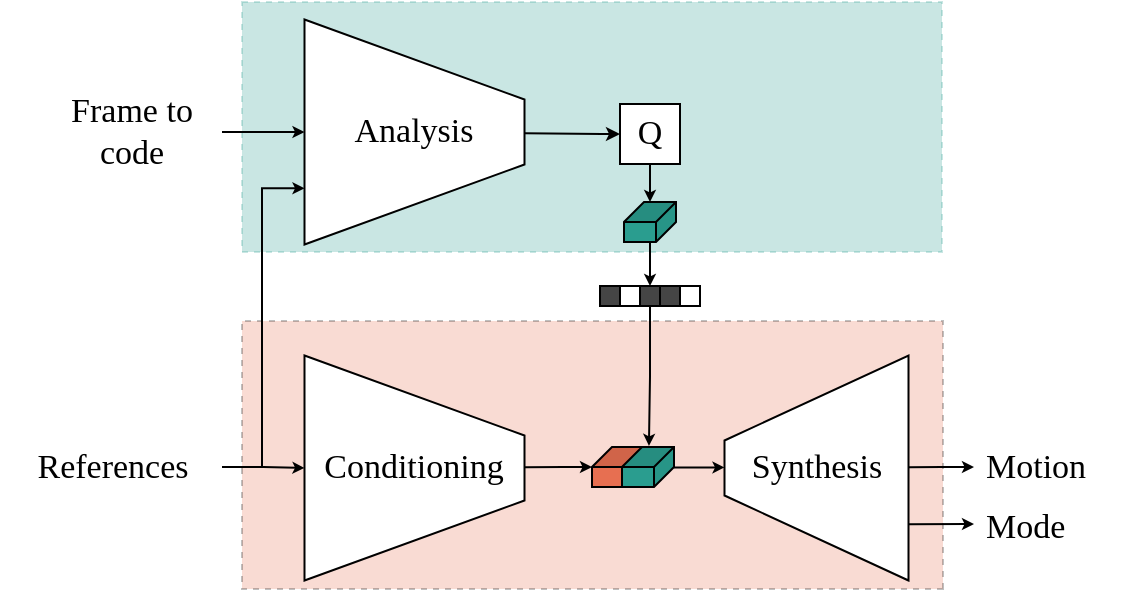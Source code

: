 <mxfile version="15.6.6" type="device"><diagram id="x5nyCVbzvxj87RiHNM_N" name="Page-1"><mxGraphModel dx="679" dy="1523" grid="1" gridSize="10" guides="1" tooltips="1" connect="1" arrows="1" fold="1" page="1" pageScale="1" pageWidth="827" pageHeight="1169" math="1" shadow="0"><root><mxCell id="0"/><mxCell id="1" parent="0"/><mxCell id="dVJc-ff-XaMUtBizI61V-1" value="" style="rounded=0;whiteSpace=wrap;html=1;fontFamily=Raleway;fontSize=17;strokeWidth=1;dashed=1;opacity=25;perimeterSpacing=0;rotation=-180;strokeColor=default;fillColor=#E76F51;fontStyle=0;fontColor=default;labelBackgroundColor=default;" parent="1" vertex="1"><mxGeometry x="200" y="89.5" width="350.5" height="134" as="geometry"/></mxCell><mxCell id="FuKukY_1CJBOPl5QWAVC-3" value="" style="shape=cube;whiteSpace=wrap;html=1;boundedLbl=1;backgroundOutline=1;darkOpacity=0.05;darkOpacity2=0.1;size=10;direction=south;perimeterSpacing=0;shadow=0;sketch=0;strokeWidth=1;fillColor=#E76F51;fontStyle=0" parent="1" vertex="1"><mxGeometry x="375" y="152.5" width="26" height="20" as="geometry"/></mxCell><mxCell id="FuKukY_1CJBOPl5QWAVC-4" style="edgeStyle=orthogonalEdgeStyle;rounded=0;orthogonalLoop=1;jettySize=auto;html=1;fontSize=21;endSize=3;strokeWidth=1;fontStyle=0;entryX=0;entryY=0;entryDx=10;entryDy=26.0;entryPerimeter=0;" parent="1" source="FuKukY_1CJBOPl5QWAVC-5" target="FuKukY_1CJBOPl5QWAVC-3" edge="1"><mxGeometry relative="1" as="geometry"><Array as="points"><mxPoint x="361" y="163"/></Array><mxPoint x="350" y="163" as="targetPoint"/></mxGeometry></mxCell><mxCell id="FuKukY_1CJBOPl5QWAVC-5" value="&lt;span style=&quot;font-size: 17px&quot;&gt;&lt;font style=&quot;font-size: 17px&quot; face=&quot;Raleway&quot;&gt;Conditioning&lt;/font&gt;&lt;/span&gt;" style="shape=trapezoid;perimeter=trapezoidPerimeter;whiteSpace=wrap;html=1;fixedSize=1;rotation=90;horizontal=0;fontSize=17;size=40;strokeWidth=1;fontStyle=0" parent="1" vertex="1"><mxGeometry x="230" y="108" width="112.5" height="110" as="geometry"/></mxCell><mxCell id="dVJc-ff-XaMUtBizI61V-3" value="" style="rounded=0;whiteSpace=wrap;html=1;fontFamily=Raleway;fontSize=17;strokeColor=#2A9D8F;strokeWidth=1;dashed=1;fillColor=#2A9D8F;opacity=25;perimeterSpacing=0;fontStyle=0;fontColor=default;" parent="1" vertex="1"><mxGeometry x="200" y="-70" width="350" height="125" as="geometry"/></mxCell><mxCell id="dVJc-ff-XaMUtBizI61V-5" style="edgeStyle=orthogonalEdgeStyle;rounded=0;orthogonalLoop=1;jettySize=auto;html=1;entryX=0;entryY=0.5;entryDx=0;entryDy=0;fontSize=17;strokeWidth=1;endSize=4;fontStyle=0" parent="1" source="dVJc-ff-XaMUtBizI61V-6" target="dVJc-ff-XaMUtBizI61V-10" edge="1"><mxGeometry relative="1" as="geometry"><Array as="points"><mxPoint x="380" y="-4"/></Array></mxGeometry></mxCell><mxCell id="wRGdmiUi9rNJZTB1oLYi-3" style="edgeStyle=orthogonalEdgeStyle;rounded=0;orthogonalLoop=1;jettySize=auto;html=1;fontFamily=Raleway;exitX=1;exitY=0.5;exitDx=0;exitDy=0;endSize=3;strokeColor=default;labelBackgroundColor=default;fontColor=default;" parent="1" source="dVJc-ff-XaMUtBizI61V-114" target="dVJc-ff-XaMUtBizI61V-6" edge="1"><mxGeometry relative="1" as="geometry"/></mxCell><mxCell id="dVJc-ff-XaMUtBizI61V-6" value="&lt;span style=&quot;font-size: 17px;&quot;&gt;&lt;font style=&quot;font-size: 17px;&quot; face=&quot;Raleway&quot;&gt;Analysis&lt;/font&gt;&lt;/span&gt;" style="shape=trapezoid;perimeter=trapezoidPerimeter;whiteSpace=wrap;html=1;fixedSize=1;rotation=90;horizontal=0;fontSize=17;size=40;strokeWidth=1;fontStyle=0" parent="1" vertex="1"><mxGeometry x="230" y="-60" width="112.5" height="110" as="geometry"/></mxCell><mxCell id="dVJc-ff-XaMUtBizI61V-30" style="edgeStyle=orthogonalEdgeStyle;rounded=0;orthogonalLoop=1;jettySize=auto;html=1;entryX=0;entryY=0.5;entryDx=0;entryDy=0;strokeWidth=1;endSize=3;fontStyle=0;strokeColor=default;labelBackgroundColor=default;fontColor=default;" parent="1" source="dVJc-ff-XaMUtBizI61V-8" edge="1"><mxGeometry relative="1" as="geometry"><Array as="points"><mxPoint x="550" y="163"/></Array><mxPoint x="566" y="162.5" as="targetPoint"/></mxGeometry></mxCell><mxCell id="-Os-trmazJdgMfm5-Dlh-6" style="edgeStyle=orthogonalEdgeStyle;rounded=0;orthogonalLoop=1;jettySize=auto;html=1;exitX=0.25;exitY=1;exitDx=0;exitDy=0;labelBackgroundColor=default;fontSize=17;fontColor=default;endSize=3;strokeColor=default;" parent="1" source="dVJc-ff-XaMUtBizI61V-8" edge="1"><mxGeometry relative="1" as="geometry"><mxPoint x="566" y="191" as="targetPoint"/><Array as="points"><mxPoint x="533" y="191"/><mxPoint x="533" y="191"/></Array></mxGeometry></mxCell><mxCell id="dVJc-ff-XaMUtBizI61V-8" value="&lt;span style=&quot;font-size: 17px&quot;&gt;&lt;font style=&quot;font-size: 17px&quot; face=&quot;Raleway&quot;&gt;Synthesis&lt;/font&gt;&lt;/span&gt;" style="shape=trapezoid;perimeter=trapezoidPerimeter;html=1;fixedSize=1;rotation=90;horizontal=0;fontSize=17;size=42.5;strokeWidth=1;direction=west;labelBackgroundColor=#ffffff;fontStyle=0" parent="1" vertex="1"><mxGeometry x="431" y="117" width="112.5" height="92" as="geometry"/></mxCell><mxCell id="dVJc-ff-XaMUtBizI61V-88" style="edgeStyle=orthogonalEdgeStyle;rounded=0;orthogonalLoop=1;jettySize=auto;html=1;fontSize=21;endSize=3;strokeWidth=1;fontStyle=0" parent="1" source="dVJc-ff-XaMUtBizI61V-10" target="dVJc-ff-XaMUtBizI61V-78" edge="1"><mxGeometry relative="1" as="geometry"><mxPoint x="381" y="-5" as="targetPoint"/><Array as="points"><mxPoint x="391" y="-5"/><mxPoint x="391" y="-5"/></Array></mxGeometry></mxCell><mxCell id="dVJc-ff-XaMUtBizI61V-10" value="Q" style="rounded=0;whiteSpace=wrap;html=1;fontSize=17;fontFamily=Raleway;spacing=0;fontStyle=0;strokeWidth=1;" parent="1" vertex="1"><mxGeometry x="389" y="-19" width="30" height="30" as="geometry"/></mxCell><mxCell id="dVJc-ff-XaMUtBizI61V-11" value="" style="group;fontStyle=0;strokeWidth=1;" parent="1" vertex="1" connectable="0"><mxGeometry x="379" y="72" width="50" height="10" as="geometry"/></mxCell><mxCell id="dVJc-ff-XaMUtBizI61V-12" value="" style="rounded=0;whiteSpace=wrap;html=1;fontSize=17;fillColor=#454545;strokeWidth=1;fontStyle=0" parent="dVJc-ff-XaMUtBizI61V-11" vertex="1"><mxGeometry width="10" height="10" as="geometry"/></mxCell><mxCell id="dVJc-ff-XaMUtBizI61V-13" value="" style="rounded=0;whiteSpace=wrap;html=1;fontSize=17;strokeWidth=1;fontStyle=0" parent="dVJc-ff-XaMUtBizI61V-11" vertex="1"><mxGeometry x="10" width="10" height="10" as="geometry"/></mxCell><mxCell id="dVJc-ff-XaMUtBizI61V-14" value="" style="rounded=0;whiteSpace=wrap;html=1;fontSize=17;fillColor=#454545;strokeWidth=1;fontStyle=0" parent="dVJc-ff-XaMUtBizI61V-11" vertex="1"><mxGeometry x="20" width="10" height="10" as="geometry"/></mxCell><mxCell id="dVJc-ff-XaMUtBizI61V-15" value="" style="rounded=0;whiteSpace=wrap;html=1;fontSize=17;fillColor=#454545;strokeWidth=1;fontStyle=0" parent="dVJc-ff-XaMUtBizI61V-11" vertex="1"><mxGeometry x="30" width="10" height="10" as="geometry"/></mxCell><mxCell id="dVJc-ff-XaMUtBizI61V-16" value="" style="rounded=0;whiteSpace=wrap;html=1;fontSize=17;strokeWidth=1;fontStyle=0" parent="dVJc-ff-XaMUtBizI61V-11" vertex="1"><mxGeometry x="40" width="10" height="10" as="geometry"/></mxCell><mxCell id="dVJc-ff-XaMUtBizI61V-89" style="edgeStyle=orthogonalEdgeStyle;rounded=0;orthogonalLoop=1;jettySize=auto;html=1;entryX=0.5;entryY=0;entryDx=0;entryDy=0;fontSize=21;endSize=3;strokeWidth=1;fontStyle=0" parent="1" source="dVJc-ff-XaMUtBizI61V-78" target="dVJc-ff-XaMUtBizI61V-14" edge="1"><mxGeometry relative="1" as="geometry"/></mxCell><mxCell id="dVJc-ff-XaMUtBizI61V-78" value="" style="shape=cube;whiteSpace=wrap;html=1;boundedLbl=1;backgroundOutline=1;darkOpacity=0.05;darkOpacity2=0.1;size=10;direction=south;perimeterSpacing=0;shadow=0;sketch=0;strokeWidth=1;fillColor=#2A9D8F;fontStyle=0" parent="1" vertex="1"><mxGeometry x="391" y="30" width="26" height="20" as="geometry"/></mxCell><mxCell id="dVJc-ff-XaMUtBizI61V-92" style="edgeStyle=orthogonalEdgeStyle;rounded=0;orthogonalLoop=1;jettySize=auto;html=1;fontSize=21;endSize=3;strokeWidth=1;fontStyle=0" parent="1" source="dVJc-ff-XaMUtBizI61V-90" target="dVJc-ff-XaMUtBizI61V-8" edge="1"><mxGeometry relative="1" as="geometry"><Array as="points"><mxPoint x="436" y="163"/><mxPoint x="436" y="163"/></Array></mxGeometry></mxCell><mxCell id="dVJc-ff-XaMUtBizI61V-90" value="" style="shape=cube;whiteSpace=wrap;html=1;boundedLbl=1;backgroundOutline=1;darkOpacity=0.05;darkOpacity2=0.1;size=10;direction=south;perimeterSpacing=0;shadow=0;sketch=0;strokeWidth=1;fillColor=#2A9D8F;fontStyle=0" parent="1" vertex="1"><mxGeometry x="390" y="152.5" width="26" height="20" as="geometry"/></mxCell><mxCell id="dVJc-ff-XaMUtBizI61V-91" style="edgeStyle=orthogonalEdgeStyle;rounded=0;orthogonalLoop=1;jettySize=auto;html=1;entryX=-0.027;entryY=0.482;entryDx=0;entryDy=0;entryPerimeter=0;fontSize=21;endSize=3;strokeWidth=1;fontStyle=0" parent="1" source="dVJc-ff-XaMUtBizI61V-14" target="dVJc-ff-XaMUtBizI61V-90" edge="1"><mxGeometry relative="1" as="geometry"/></mxCell><mxCell id="dVJc-ff-XaMUtBizI61V-114" value="Frame to code" style="text;html=1;strokeColor=none;fillColor=none;align=center;verticalAlign=middle;whiteSpace=wrap;rounded=0;fontFamily=Raleway;fontSize=17;fontStyle=0;strokeWidth=1;direction=east;" parent="1" vertex="1"><mxGeometry x="100" y="-15" width="90" height="20" as="geometry"/></mxCell><mxCell id="FuKukY_1CJBOPl5QWAVC-7" style="edgeStyle=orthogonalEdgeStyle;rounded=0;orthogonalLoop=1;jettySize=auto;html=1;entryX=0.5;entryY=1;entryDx=0;entryDy=0;endSize=3;strokeWidth=1;fontStyle=0" parent="1" source="FuKukY_1CJBOPl5QWAVC-6" target="FuKukY_1CJBOPl5QWAVC-5" edge="1"><mxGeometry relative="1" as="geometry"/></mxCell><mxCell id="80aB3l5eEtsMlgRS_nt9-2" style="edgeStyle=orthogonalEdgeStyle;rounded=0;orthogonalLoop=1;jettySize=auto;html=1;entryX=0.75;entryY=1;entryDx=0;entryDy=0;strokeWidth=1;exitX=1;exitY=0.5;exitDx=0;exitDy=0;endSize=3;strokeColor=default;labelBackgroundColor=default;fontColor=default;" parent="1" source="FuKukY_1CJBOPl5QWAVC-6" target="dVJc-ff-XaMUtBizI61V-6" edge="1"><mxGeometry relative="1" as="geometry"><Array as="points"><mxPoint x="210" y="162"/><mxPoint x="210" y="23"/></Array></mxGeometry></mxCell><mxCell id="FuKukY_1CJBOPl5QWAVC-6" value="References" style="text;html=1;strokeColor=none;fillColor=none;align=center;verticalAlign=middle;whiteSpace=wrap;rounded=0;fontFamily=Raleway;fontSize=17;strokeWidth=1;fontStyle=0" parent="1" vertex="1"><mxGeometry x="79.5" y="152.5" width="110.5" height="20" as="geometry"/></mxCell><mxCell id="80aB3l5eEtsMlgRS_nt9-1" value="&lt;font style=&quot;font-size: 17px&quot; face=&quot;Raleway&quot;&gt;Motion &lt;br&gt;&lt;/font&gt;" style="text;html=1;strokeColor=none;fillColor=none;align=left;verticalAlign=middle;whiteSpace=wrap;rounded=0;labelBackgroundColor=none;fontSize=21;opacity=25;fontStyle=0;strokeWidth=1;fontColor=default;" parent="1" vertex="1"><mxGeometry x="570.25" y="147.5" width="80" height="25" as="geometry"/></mxCell><mxCell id="-Os-trmazJdgMfm5-Dlh-7" value="&lt;font style=&quot;font-size: 17px&quot; face=&quot;Raleway&quot;&gt;Mode&lt;br&gt;&lt;/font&gt;" style="text;html=1;strokeColor=none;fillColor=none;align=left;verticalAlign=middle;whiteSpace=wrap;rounded=0;labelBackgroundColor=none;fontSize=21;opacity=25;fontStyle=0;strokeWidth=1;fontColor=default;" parent="1" vertex="1"><mxGeometry x="570.25" y="177.5" width="60" height="25" as="geometry"/></mxCell></root></mxGraphModel></diagram></mxfile>